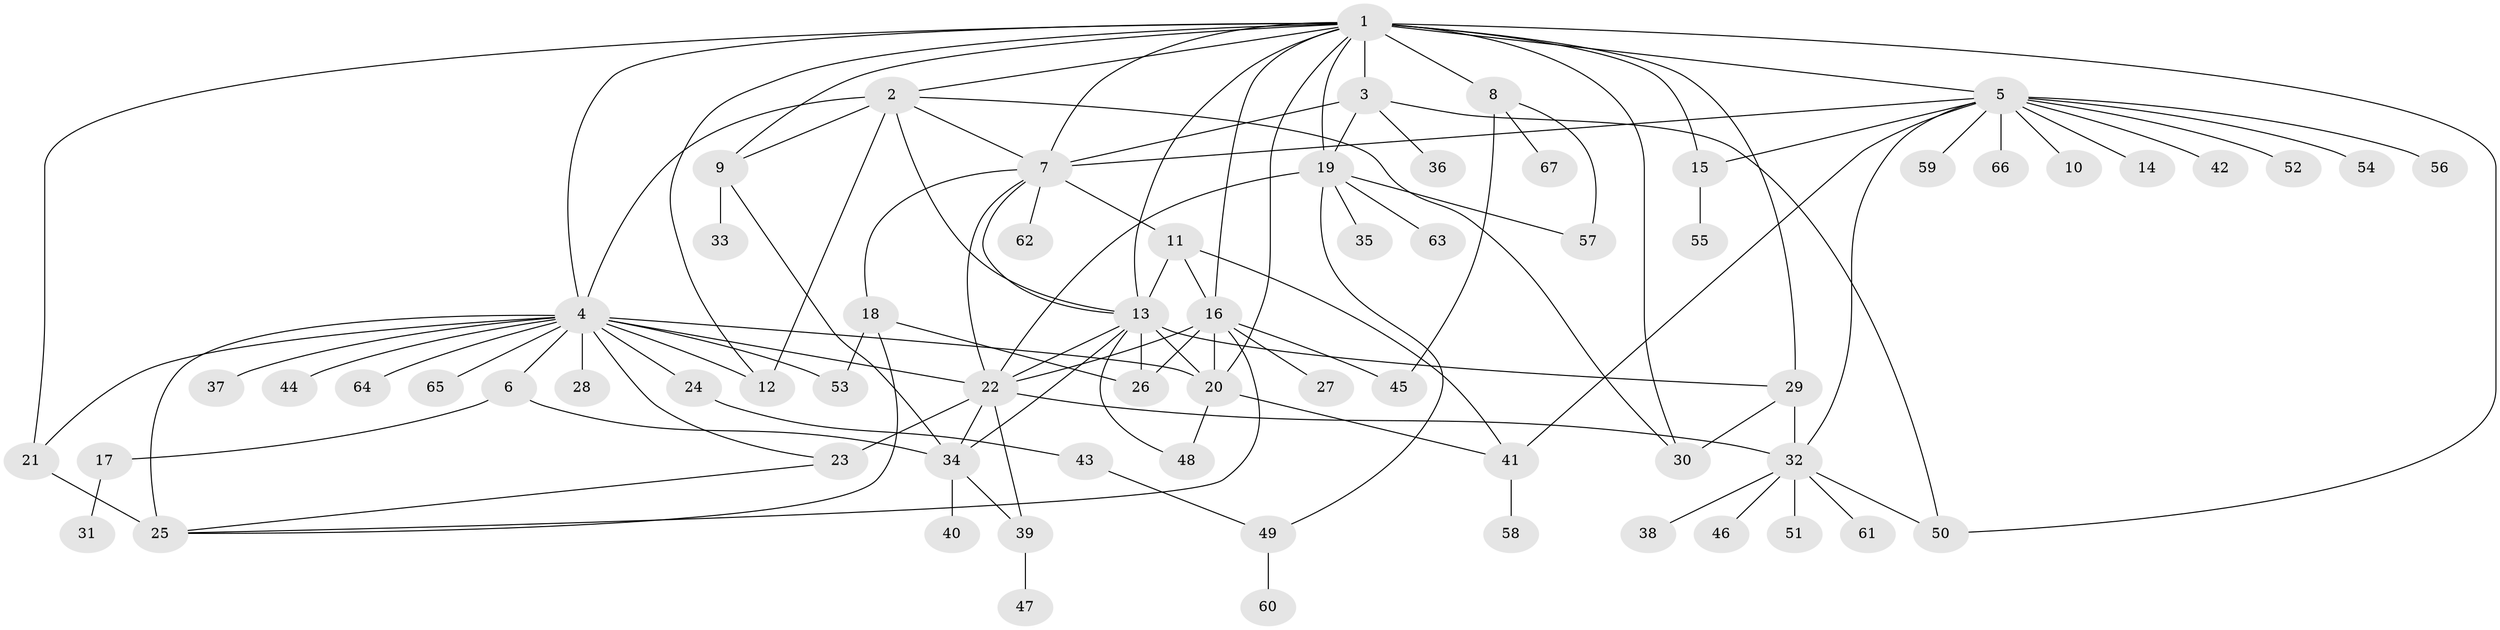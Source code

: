 // original degree distribution, {2: 0.208955223880597, 29: 0.007462686567164179, 11: 0.014925373134328358, 3: 0.08955223880597014, 18: 0.007462686567164179, 14: 0.014925373134328358, 4: 0.07462686567164178, 5: 0.022388059701492536, 1: 0.5149253731343284, 9: 0.029850746268656716, 16: 0.007462686567164179, 7: 0.007462686567164179}
// Generated by graph-tools (version 1.1) at 2025/35/03/09/25 02:35:43]
// undirected, 67 vertices, 112 edges
graph export_dot {
graph [start="1"]
  node [color=gray90,style=filled];
  1;
  2;
  3;
  4;
  5;
  6;
  7;
  8;
  9;
  10;
  11;
  12;
  13;
  14;
  15;
  16;
  17;
  18;
  19;
  20;
  21;
  22;
  23;
  24;
  25;
  26;
  27;
  28;
  29;
  30;
  31;
  32;
  33;
  34;
  35;
  36;
  37;
  38;
  39;
  40;
  41;
  42;
  43;
  44;
  45;
  46;
  47;
  48;
  49;
  50;
  51;
  52;
  53;
  54;
  55;
  56;
  57;
  58;
  59;
  60;
  61;
  62;
  63;
  64;
  65;
  66;
  67;
  1 -- 2 [weight=2.0];
  1 -- 3 [weight=9.0];
  1 -- 4 [weight=1.0];
  1 -- 5 [weight=1.0];
  1 -- 7 [weight=1.0];
  1 -- 8 [weight=2.0];
  1 -- 9 [weight=1.0];
  1 -- 12 [weight=1.0];
  1 -- 13 [weight=1.0];
  1 -- 15 [weight=1.0];
  1 -- 16 [weight=1.0];
  1 -- 19 [weight=1.0];
  1 -- 20 [weight=2.0];
  1 -- 21 [weight=1.0];
  1 -- 29 [weight=1.0];
  1 -- 30 [weight=1.0];
  1 -- 50 [weight=1.0];
  2 -- 4 [weight=1.0];
  2 -- 7 [weight=1.0];
  2 -- 9 [weight=1.0];
  2 -- 12 [weight=3.0];
  2 -- 13 [weight=1.0];
  2 -- 30 [weight=1.0];
  3 -- 7 [weight=2.0];
  3 -- 19 [weight=1.0];
  3 -- 36 [weight=1.0];
  3 -- 50 [weight=1.0];
  4 -- 6 [weight=1.0];
  4 -- 12 [weight=1.0];
  4 -- 20 [weight=1.0];
  4 -- 21 [weight=1.0];
  4 -- 22 [weight=1.0];
  4 -- 23 [weight=1.0];
  4 -- 24 [weight=1.0];
  4 -- 25 [weight=2.0];
  4 -- 28 [weight=1.0];
  4 -- 37 [weight=1.0];
  4 -- 44 [weight=1.0];
  4 -- 53 [weight=1.0];
  4 -- 64 [weight=1.0];
  4 -- 65 [weight=1.0];
  5 -- 7 [weight=1.0];
  5 -- 10 [weight=1.0];
  5 -- 14 [weight=1.0];
  5 -- 15 [weight=1.0];
  5 -- 32 [weight=1.0];
  5 -- 41 [weight=1.0];
  5 -- 42 [weight=1.0];
  5 -- 52 [weight=1.0];
  5 -- 54 [weight=1.0];
  5 -- 56 [weight=1.0];
  5 -- 59 [weight=1.0];
  5 -- 66 [weight=1.0];
  6 -- 17 [weight=1.0];
  6 -- 34 [weight=1.0];
  7 -- 11 [weight=1.0];
  7 -- 13 [weight=1.0];
  7 -- 18 [weight=1.0];
  7 -- 22 [weight=1.0];
  7 -- 62 [weight=1.0];
  8 -- 45 [weight=1.0];
  8 -- 57 [weight=1.0];
  8 -- 67 [weight=1.0];
  9 -- 33 [weight=1.0];
  9 -- 34 [weight=1.0];
  11 -- 13 [weight=4.0];
  11 -- 16 [weight=1.0];
  11 -- 41 [weight=1.0];
  13 -- 20 [weight=1.0];
  13 -- 22 [weight=1.0];
  13 -- 26 [weight=1.0];
  13 -- 29 [weight=1.0];
  13 -- 34 [weight=1.0];
  13 -- 48 [weight=1.0];
  15 -- 55 [weight=1.0];
  16 -- 20 [weight=1.0];
  16 -- 22 [weight=1.0];
  16 -- 25 [weight=1.0];
  16 -- 26 [weight=1.0];
  16 -- 27 [weight=1.0];
  16 -- 45 [weight=1.0];
  17 -- 31 [weight=1.0];
  18 -- 25 [weight=1.0];
  18 -- 26 [weight=1.0];
  18 -- 53 [weight=1.0];
  19 -- 22 [weight=1.0];
  19 -- 35 [weight=1.0];
  19 -- 49 [weight=1.0];
  19 -- 57 [weight=1.0];
  19 -- 63 [weight=1.0];
  20 -- 41 [weight=1.0];
  20 -- 48 [weight=1.0];
  21 -- 25 [weight=4.0];
  22 -- 23 [weight=7.0];
  22 -- 32 [weight=1.0];
  22 -- 34 [weight=1.0];
  22 -- 39 [weight=1.0];
  23 -- 25 [weight=1.0];
  24 -- 43 [weight=1.0];
  29 -- 30 [weight=2.0];
  29 -- 32 [weight=1.0];
  32 -- 38 [weight=1.0];
  32 -- 46 [weight=1.0];
  32 -- 50 [weight=1.0];
  32 -- 51 [weight=1.0];
  32 -- 61 [weight=1.0];
  34 -- 39 [weight=1.0];
  34 -- 40 [weight=3.0];
  39 -- 47 [weight=1.0];
  41 -- 58 [weight=1.0];
  43 -- 49 [weight=1.0];
  49 -- 60 [weight=1.0];
}
